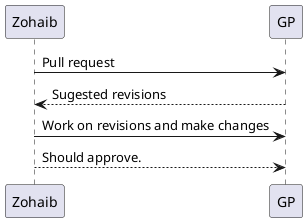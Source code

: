 @startuml
Zohaib -> GP: Pull request
GP --> Zohaib: Sugested revisions

Zohaib -> GP: Work on revisions and make changes
GP <-- Zohaib: Should approve.  
@enduml
